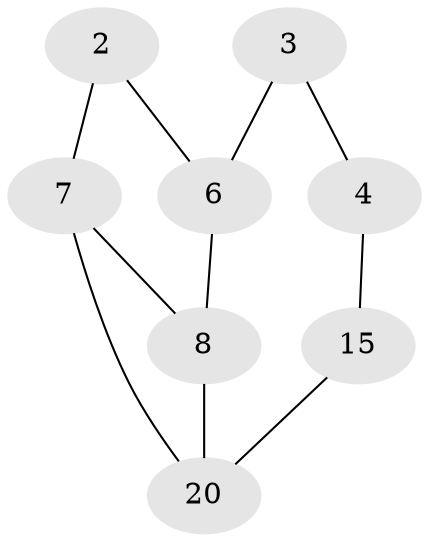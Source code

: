 // Generated by graph-tools (version 1.1) at 2025/46/02/15/25 05:46:28]
// undirected, 8 vertices, 10 edges
graph export_dot {
graph [start="1"]
  node [color=gray90,style=filled];
  2 [super="+1"];
  3 [super="+1+10"];
  4 [super="+5+9"];
  6 [super="+14+19"];
  7 [super="+12"];
  8 [super="+11+18"];
  15 [super="+14"];
  20;
  2 -- 7;
  2 -- 6;
  3 -- 4;
  3 -- 6;
  4 -- 15;
  6 -- 8;
  7 -- 20;
  7 -- 8;
  8 -- 20;
  15 -- 20;
}
